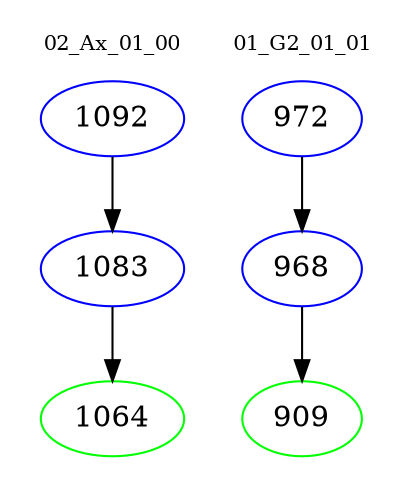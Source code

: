 digraph{
subgraph cluster_0 {
color = white
label = "02_Ax_01_00";
fontsize=10;
T0_1092 [label="1092", color="blue"]
T0_1092 -> T0_1083 [color="black"]
T0_1083 [label="1083", color="blue"]
T0_1083 -> T0_1064 [color="black"]
T0_1064 [label="1064", color="green"]
}
subgraph cluster_1 {
color = white
label = "01_G2_01_01";
fontsize=10;
T1_972 [label="972", color="blue"]
T1_972 -> T1_968 [color="black"]
T1_968 [label="968", color="blue"]
T1_968 -> T1_909 [color="black"]
T1_909 [label="909", color="green"]
}
}
